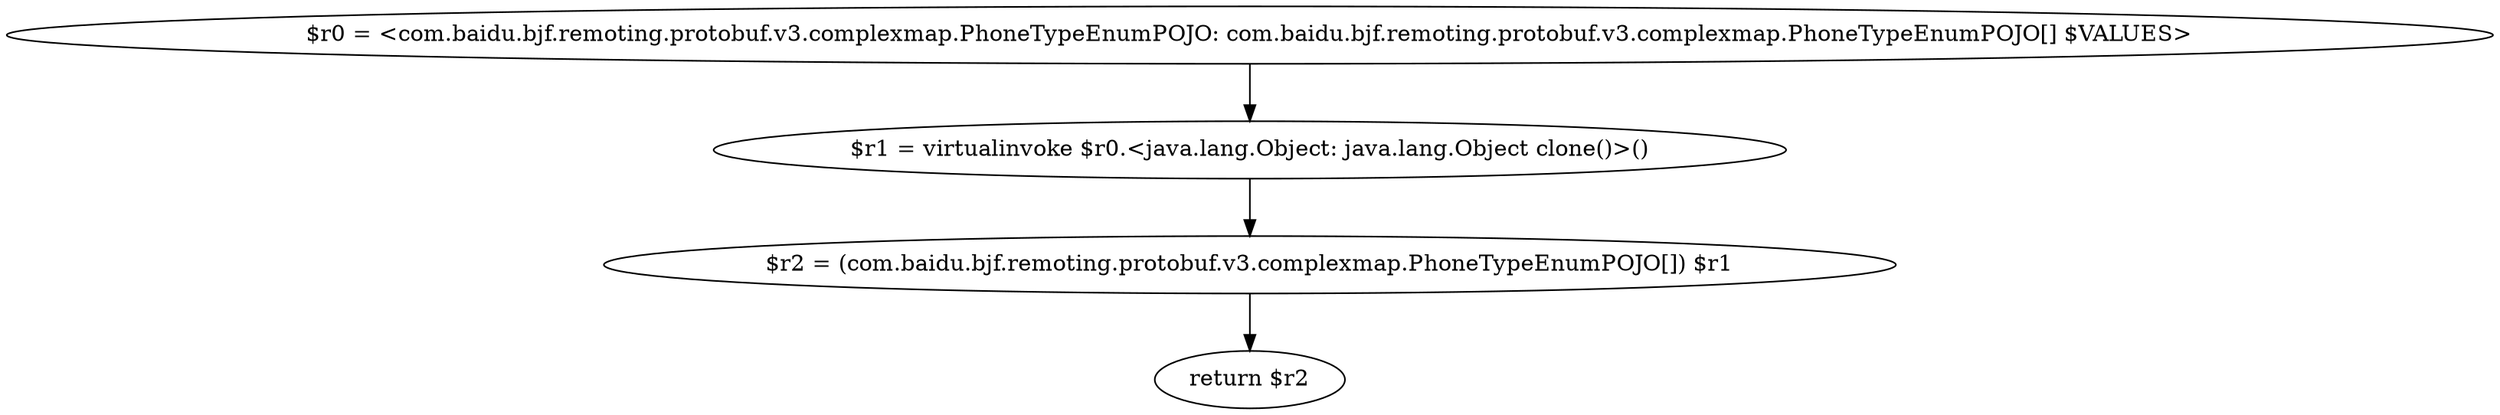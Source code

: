 digraph "unitGraph" {
    "$r0 = <com.baidu.bjf.remoting.protobuf.v3.complexmap.PhoneTypeEnumPOJO: com.baidu.bjf.remoting.protobuf.v3.complexmap.PhoneTypeEnumPOJO[] $VALUES>"
    "$r1 = virtualinvoke $r0.<java.lang.Object: java.lang.Object clone()>()"
    "$r2 = (com.baidu.bjf.remoting.protobuf.v3.complexmap.PhoneTypeEnumPOJO[]) $r1"
    "return $r2"
    "$r0 = <com.baidu.bjf.remoting.protobuf.v3.complexmap.PhoneTypeEnumPOJO: com.baidu.bjf.remoting.protobuf.v3.complexmap.PhoneTypeEnumPOJO[] $VALUES>"->"$r1 = virtualinvoke $r0.<java.lang.Object: java.lang.Object clone()>()";
    "$r1 = virtualinvoke $r0.<java.lang.Object: java.lang.Object clone()>()"->"$r2 = (com.baidu.bjf.remoting.protobuf.v3.complexmap.PhoneTypeEnumPOJO[]) $r1";
    "$r2 = (com.baidu.bjf.remoting.protobuf.v3.complexmap.PhoneTypeEnumPOJO[]) $r1"->"return $r2";
}
